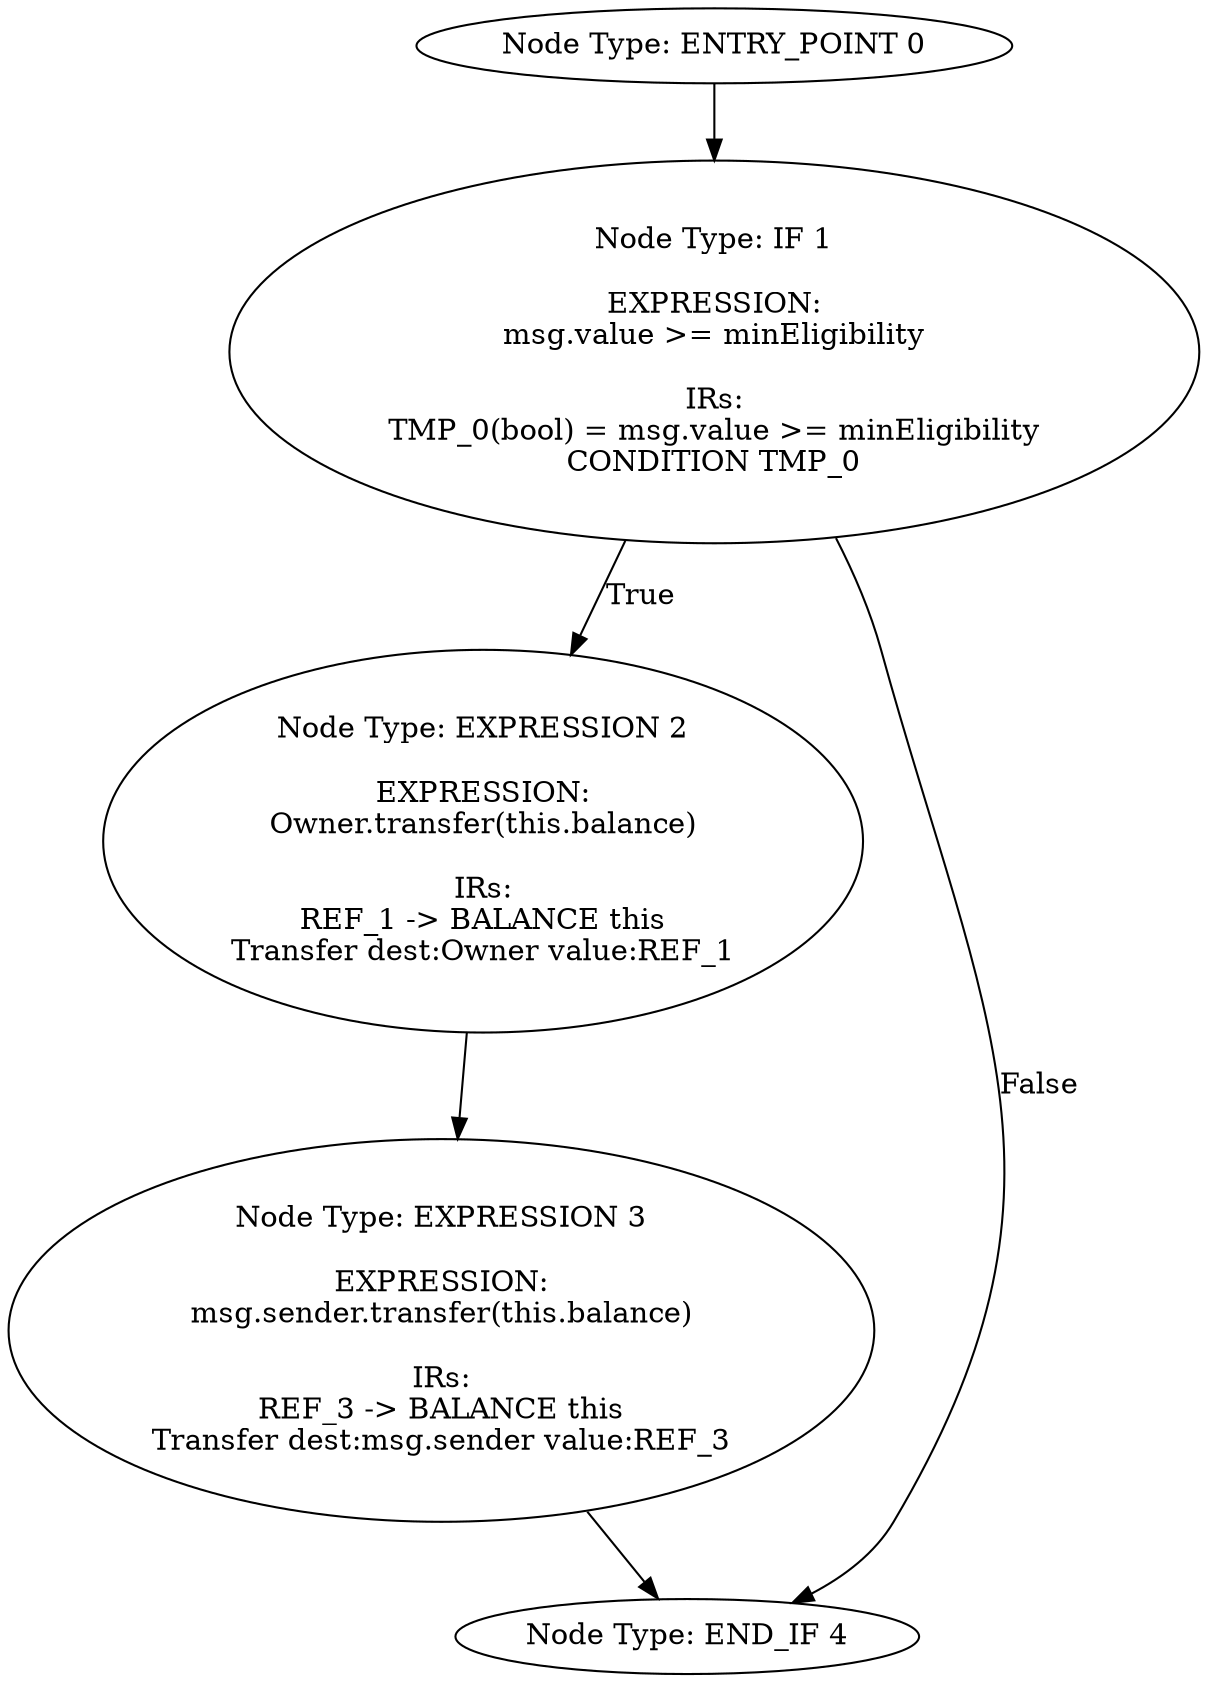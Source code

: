 digraph{
0[label="Node Type: ENTRY_POINT 0
"];
0->1;
1[label="Node Type: IF 1

EXPRESSION:
msg.value >= minEligibility

IRs:
TMP_0(bool) = msg.value >= minEligibility
CONDITION TMP_0"];
1->2[label="True"];
1->4[label="False"];
2[label="Node Type: EXPRESSION 2

EXPRESSION:
Owner.transfer(this.balance)

IRs:
REF_1 -> BALANCE this
Transfer dest:Owner value:REF_1"];
2->3;
3[label="Node Type: EXPRESSION 3

EXPRESSION:
msg.sender.transfer(this.balance)

IRs:
REF_3 -> BALANCE this
Transfer dest:msg.sender value:REF_3"];
3->4;
4[label="Node Type: END_IF 4
"];
}
